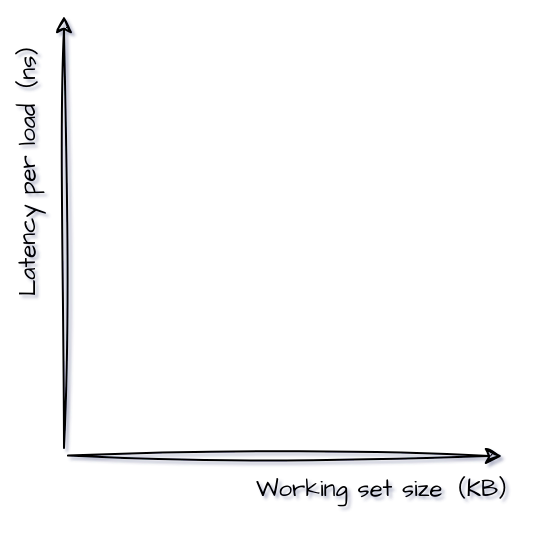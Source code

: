 <mxfile version="28.0.6">
  <diagram name="第 1 页" id="RnAQOA-04IUPBppA1qRN">
    <mxGraphModel dx="1171" dy="882" grid="0" gridSize="10" guides="1" tooltips="1" connect="1" arrows="1" fold="1" page="1" pageScale="1" pageWidth="827" pageHeight="1169" math="0" shadow="1">
      <root>
        <mxCell id="0" />
        <mxCell id="1" parent="0" />
        <mxCell id="dRmJm1ZZazkx_QuqpulB-2" value="" style="endArrow=classic;html=1;rounded=0;sketch=1;hachureGap=4;jiggle=2;curveFitting=1;fontFamily=Architects Daughter;fontSource=https%3A%2F%2Ffonts.googleapis.com%2Fcss%3Ffamily%3DArchitects%2BDaughter;" edge="1" parent="1">
          <mxGeometry relative="1" as="geometry">
            <mxPoint x="210" y="484" as="sourcePoint" />
            <mxPoint x="210" y="268" as="targetPoint" />
          </mxGeometry>
        </mxCell>
        <mxCell id="dRmJm1ZZazkx_QuqpulB-4" value="" style="endArrow=classic;html=1;rounded=0;sketch=1;hachureGap=4;jiggle=2;curveFitting=1;fontFamily=Architects Daughter;fontSource=https%3A%2F%2Ffonts.googleapis.com%2Fcss%3Ffamily%3DArchitects%2BDaughter;" edge="1" parent="1">
          <mxGeometry relative="1" as="geometry">
            <mxPoint x="212" y="487.815" as="sourcePoint" />
            <mxPoint x="429" y="488" as="targetPoint" />
          </mxGeometry>
        </mxCell>
        <mxCell id="dRmJm1ZZazkx_QuqpulB-5" value="Working set size（KB）&lt;div&gt;&lt;br&gt;&lt;/div&gt;" style="text;html=1;align=center;verticalAlign=middle;resizable=0;points=[];autosize=1;strokeColor=none;fillColor=none;fontFamily=Architects Daughter;fontSource=https%3A%2F%2Ffonts.googleapis.com%2Fcss%3Ffamily%3DArchitects%2BDaughter;" vertex="1" parent="1">
          <mxGeometry x="296" y="491" width="151" height="41" as="geometry" />
        </mxCell>
        <mxCell id="dRmJm1ZZazkx_QuqpulB-6" value="Latency per load（ns）&lt;div&gt;&lt;br&gt;&lt;/div&gt;" style="text;html=1;align=center;verticalAlign=middle;resizable=0;points=[];autosize=1;strokeColor=none;fillColor=none;fontFamily=Architects Daughter;fontSource=https%3A%2F%2Ffonts.googleapis.com%2Fcss%3Ffamily%3DArchitects%2BDaughter;rotation=270;" vertex="1" parent="1">
          <mxGeometry x="124" y="322" width="150" height="41" as="geometry" />
        </mxCell>
      </root>
    </mxGraphModel>
  </diagram>
</mxfile>
